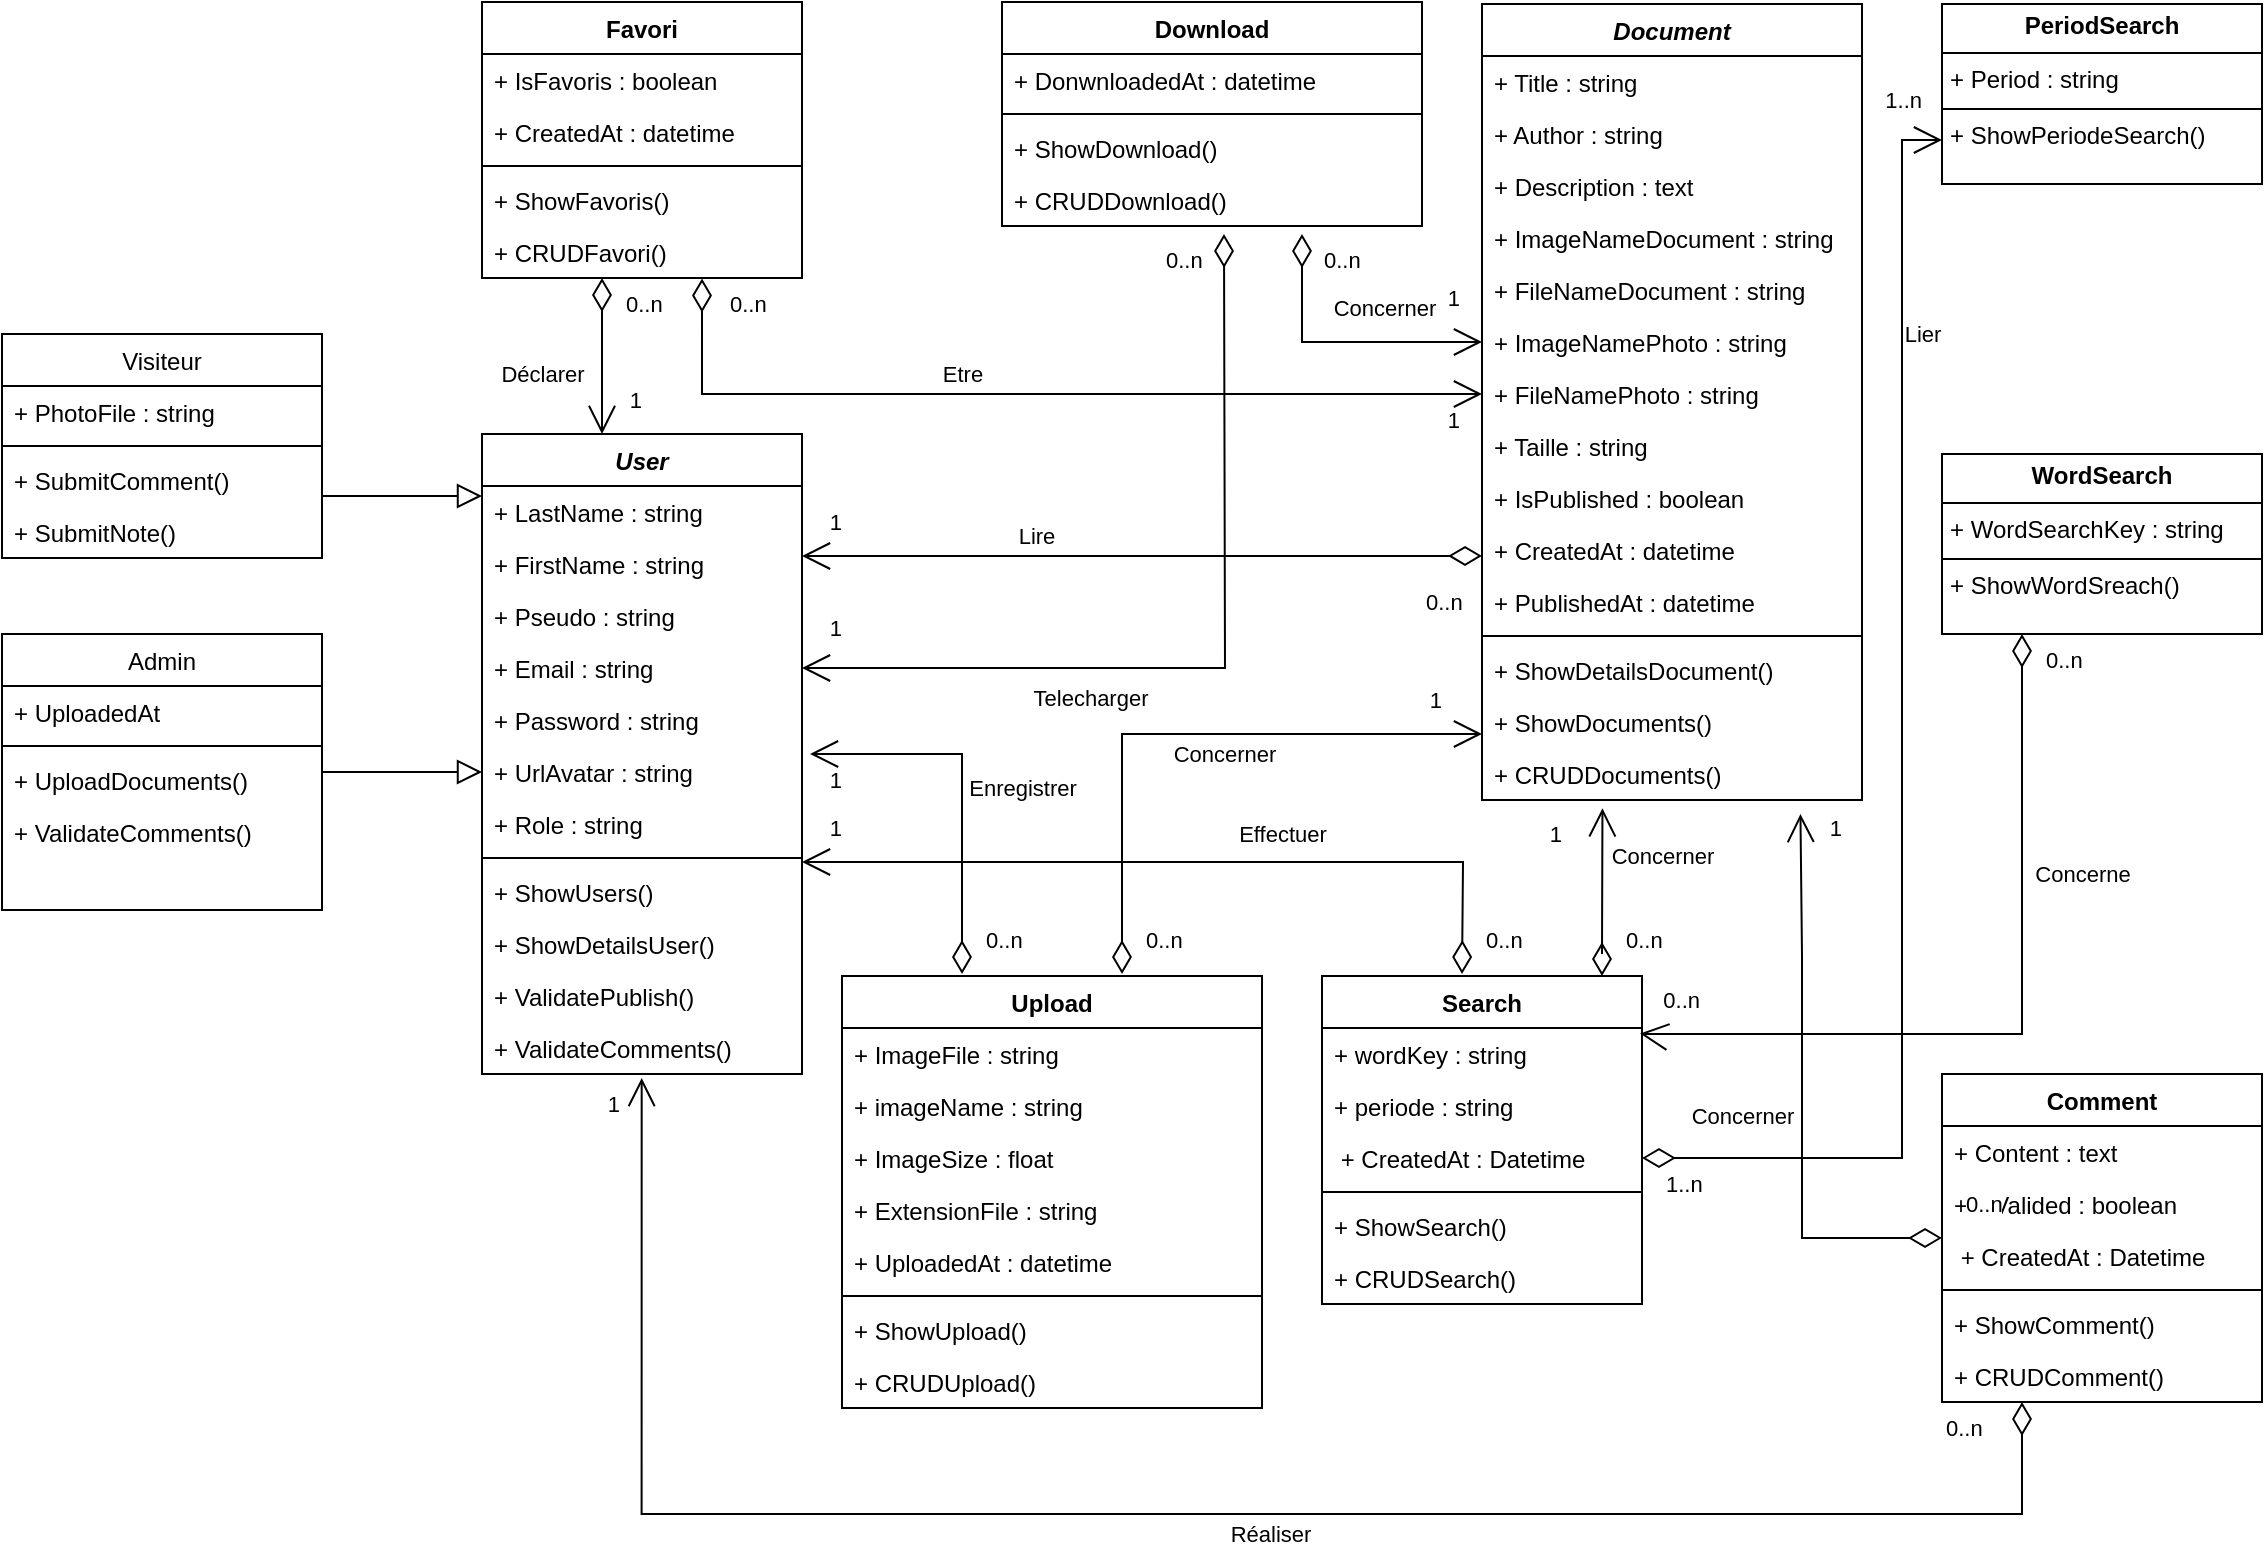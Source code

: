 <mxfile version="24.3.0" type="device">
  <diagram id="C5RBs43oDa-KdzZeNtuy" name="Page-1">
    <mxGraphModel dx="1437" dy="649" grid="1" gridSize="10" guides="1" tooltips="1" connect="1" arrows="1" fold="1" page="1" pageScale="1" pageWidth="1169" pageHeight="827" math="0" shadow="0">
      <root>
        <mxCell id="WIyWlLk6GJQsqaUBKTNV-0" />
        <mxCell id="WIyWlLk6GJQsqaUBKTNV-1" parent="WIyWlLk6GJQsqaUBKTNV-0" />
        <mxCell id="zkfFHV4jXpPFQw0GAbJ--0" value="User" style="swimlane;fontStyle=3;align=center;verticalAlign=top;childLayout=stackLayout;horizontal=1;startSize=26;horizontalStack=0;resizeParent=1;resizeLast=0;collapsible=1;marginBottom=0;rounded=0;shadow=0;strokeWidth=1;" parent="WIyWlLk6GJQsqaUBKTNV-1" vertex="1">
          <mxGeometry x="270" y="230" width="160" height="320" as="geometry">
            <mxRectangle x="220" y="120" width="160" height="26" as="alternateBounds" />
          </mxGeometry>
        </mxCell>
        <mxCell id="zkfFHV4jXpPFQw0GAbJ--1" value="+ LastName : string" style="text;align=left;verticalAlign=top;spacingLeft=4;spacingRight=4;overflow=hidden;rotatable=0;points=[[0,0.5],[1,0.5]];portConstraint=eastwest;" parent="zkfFHV4jXpPFQw0GAbJ--0" vertex="1">
          <mxGeometry y="26" width="160" height="26" as="geometry" />
        </mxCell>
        <mxCell id="0R2RcXGvPVhRUqyO5nps-0" value="+ FirstName : string" style="text;align=left;verticalAlign=top;spacingLeft=4;spacingRight=4;overflow=hidden;rotatable=0;points=[[0,0.5],[1,0.5]];portConstraint=eastwest;" parent="zkfFHV4jXpPFQw0GAbJ--0" vertex="1">
          <mxGeometry y="52" width="160" height="26" as="geometry" />
        </mxCell>
        <mxCell id="zkfFHV4jXpPFQw0GAbJ--2" value="+ Pseudo : string" style="text;align=left;verticalAlign=top;spacingLeft=4;spacingRight=4;overflow=hidden;rotatable=0;points=[[0,0.5],[1,0.5]];portConstraint=eastwest;rounded=0;shadow=0;html=0;" parent="zkfFHV4jXpPFQw0GAbJ--0" vertex="1">
          <mxGeometry y="78" width="160" height="26" as="geometry" />
        </mxCell>
        <mxCell id="0R2RcXGvPVhRUqyO5nps-1" value="+ Email : string" style="text;align=left;verticalAlign=top;spacingLeft=4;spacingRight=4;overflow=hidden;rotatable=0;points=[[0,0.5],[1,0.5]];portConstraint=eastwest;rounded=0;shadow=0;html=0;" parent="zkfFHV4jXpPFQw0GAbJ--0" vertex="1">
          <mxGeometry y="104" width="160" height="26" as="geometry" />
        </mxCell>
        <mxCell id="0R2RcXGvPVhRUqyO5nps-2" value="+ Password : string" style="text;align=left;verticalAlign=top;spacingLeft=4;spacingRight=4;overflow=hidden;rotatable=0;points=[[0,0.5],[1,0.5]];portConstraint=eastwest;rounded=0;shadow=0;html=0;" parent="zkfFHV4jXpPFQw0GAbJ--0" vertex="1">
          <mxGeometry y="130" width="160" height="26" as="geometry" />
        </mxCell>
        <mxCell id="05NE1yei_IyQvB8jAO2d-2" value="+ UrlAvatar : string" style="text;align=left;verticalAlign=top;spacingLeft=4;spacingRight=4;overflow=hidden;rotatable=0;points=[[0,0.5],[1,0.5]];portConstraint=eastwest;rounded=0;shadow=0;html=0;" parent="zkfFHV4jXpPFQw0GAbJ--0" vertex="1">
          <mxGeometry y="156" width="160" height="26" as="geometry" />
        </mxCell>
        <mxCell id="zkfFHV4jXpPFQw0GAbJ--3" value="+ Role : string" style="text;align=left;verticalAlign=top;spacingLeft=4;spacingRight=4;overflow=hidden;rotatable=0;points=[[0,0.5],[1,0.5]];portConstraint=eastwest;rounded=0;shadow=0;html=0;" parent="zkfFHV4jXpPFQw0GAbJ--0" vertex="1">
          <mxGeometry y="182" width="160" height="26" as="geometry" />
        </mxCell>
        <mxCell id="zkfFHV4jXpPFQw0GAbJ--4" value="" style="line;html=1;strokeWidth=1;align=left;verticalAlign=middle;spacingTop=-1;spacingLeft=3;spacingRight=3;rotatable=0;labelPosition=right;points=[];portConstraint=eastwest;" parent="zkfFHV4jXpPFQw0GAbJ--0" vertex="1">
          <mxGeometry y="208" width="160" height="8" as="geometry" />
        </mxCell>
        <mxCell id="zkfFHV4jXpPFQw0GAbJ--11" value="+ ShowUsers()" style="text;align=left;verticalAlign=top;spacingLeft=4;spacingRight=4;overflow=hidden;rotatable=0;points=[[0,0.5],[1,0.5]];portConstraint=eastwest;" parent="zkfFHV4jXpPFQw0GAbJ--0" vertex="1">
          <mxGeometry y="216" width="160" height="26" as="geometry" />
        </mxCell>
        <mxCell id="_pOLX_CB5jtElPxN_dsU-10" value="+ ShowDetailsUser()" style="text;align=left;verticalAlign=top;spacingLeft=4;spacingRight=4;overflow=hidden;rotatable=0;points=[[0,0.5],[1,0.5]];portConstraint=eastwest;" parent="zkfFHV4jXpPFQw0GAbJ--0" vertex="1">
          <mxGeometry y="242" width="160" height="26" as="geometry" />
        </mxCell>
        <mxCell id="_pOLX_CB5jtElPxN_dsU-11" value="+ ValidatePublish()" style="text;align=left;verticalAlign=top;spacingLeft=4;spacingRight=4;overflow=hidden;rotatable=0;points=[[0,0.5],[1,0.5]];portConstraint=eastwest;" parent="zkfFHV4jXpPFQw0GAbJ--0" vertex="1">
          <mxGeometry y="268" width="160" height="26" as="geometry" />
        </mxCell>
        <mxCell id="0R2RcXGvPVhRUqyO5nps-5" value="+ ValidateComments()" style="text;align=left;verticalAlign=top;spacingLeft=4;spacingRight=4;overflow=hidden;rotatable=0;points=[[0,0.5],[1,0.5]];portConstraint=eastwest;" parent="zkfFHV4jXpPFQw0GAbJ--0" vertex="1">
          <mxGeometry y="294" width="160" height="26" as="geometry" />
        </mxCell>
        <mxCell id="zkfFHV4jXpPFQw0GAbJ--6" value="Visiteur" style="swimlane;fontStyle=0;align=center;verticalAlign=top;childLayout=stackLayout;horizontal=1;startSize=26;horizontalStack=0;resizeParent=1;resizeLast=0;collapsible=1;marginBottom=0;rounded=0;shadow=0;strokeWidth=1;" parent="WIyWlLk6GJQsqaUBKTNV-1" vertex="1">
          <mxGeometry x="30" y="180" width="160" height="112" as="geometry">
            <mxRectangle x="130" y="380" width="160" height="26" as="alternateBounds" />
          </mxGeometry>
        </mxCell>
        <mxCell id="zkfFHV4jXpPFQw0GAbJ--7" value="+ PhotoFile : string" style="text;align=left;verticalAlign=top;spacingLeft=4;spacingRight=4;overflow=hidden;rotatable=0;points=[[0,0.5],[1,0.5]];portConstraint=eastwest;" parent="zkfFHV4jXpPFQw0GAbJ--6" vertex="1">
          <mxGeometry y="26" width="160" height="26" as="geometry" />
        </mxCell>
        <mxCell id="zkfFHV4jXpPFQw0GAbJ--9" value="" style="line;html=1;strokeWidth=1;align=left;verticalAlign=middle;spacingTop=-1;spacingLeft=3;spacingRight=3;rotatable=0;labelPosition=right;points=[];portConstraint=eastwest;" parent="zkfFHV4jXpPFQw0GAbJ--6" vertex="1">
          <mxGeometry y="52" width="160" height="8" as="geometry" />
        </mxCell>
        <mxCell id="zkfFHV4jXpPFQw0GAbJ--10" value="+ SubmitComment()" style="text;align=left;verticalAlign=top;spacingLeft=4;spacingRight=4;overflow=hidden;rotatable=0;points=[[0,0.5],[1,0.5]];portConstraint=eastwest;fontStyle=0" parent="zkfFHV4jXpPFQw0GAbJ--6" vertex="1">
          <mxGeometry y="60" width="160" height="26" as="geometry" />
        </mxCell>
        <mxCell id="0R2RcXGvPVhRUqyO5nps-4" value="+ SubmitNote()" style="text;align=left;verticalAlign=top;spacingLeft=4;spacingRight=4;overflow=hidden;rotatable=0;points=[[0,0.5],[1,0.5]];portConstraint=eastwest;fontStyle=0" parent="zkfFHV4jXpPFQw0GAbJ--6" vertex="1">
          <mxGeometry y="86" width="160" height="26" as="geometry" />
        </mxCell>
        <mxCell id="zkfFHV4jXpPFQw0GAbJ--12" value="" style="endArrow=block;endSize=10;endFill=0;shadow=0;strokeWidth=1;rounded=0;curved=0;edgeStyle=elbowEdgeStyle;elbow=vertical;" parent="WIyWlLk6GJQsqaUBKTNV-1" source="zkfFHV4jXpPFQw0GAbJ--6" target="zkfFHV4jXpPFQw0GAbJ--0" edge="1">
          <mxGeometry width="160" relative="1" as="geometry">
            <mxPoint x="200" y="203" as="sourcePoint" />
            <mxPoint x="200" y="203" as="targetPoint" />
          </mxGeometry>
        </mxCell>
        <mxCell id="zkfFHV4jXpPFQw0GAbJ--13" value="Admin" style="swimlane;fontStyle=0;align=center;verticalAlign=top;childLayout=stackLayout;horizontal=1;startSize=26;horizontalStack=0;resizeParent=1;resizeLast=0;collapsible=1;marginBottom=0;rounded=0;shadow=0;strokeWidth=1;" parent="WIyWlLk6GJQsqaUBKTNV-1" vertex="1">
          <mxGeometry x="30" y="330" width="160" height="138" as="geometry">
            <mxRectangle x="340" y="380" width="170" height="26" as="alternateBounds" />
          </mxGeometry>
        </mxCell>
        <mxCell id="zkfFHV4jXpPFQw0GAbJ--14" value="+ UploadedAt" style="text;align=left;verticalAlign=top;spacingLeft=4;spacingRight=4;overflow=hidden;rotatable=0;points=[[0,0.5],[1,0.5]];portConstraint=eastwest;" parent="zkfFHV4jXpPFQw0GAbJ--13" vertex="1">
          <mxGeometry y="26" width="160" height="26" as="geometry" />
        </mxCell>
        <mxCell id="zkfFHV4jXpPFQw0GAbJ--15" value="" style="line;html=1;strokeWidth=1;align=left;verticalAlign=middle;spacingTop=-1;spacingLeft=3;spacingRight=3;rotatable=0;labelPosition=right;points=[];portConstraint=eastwest;" parent="zkfFHV4jXpPFQw0GAbJ--13" vertex="1">
          <mxGeometry y="52" width="160" height="8" as="geometry" />
        </mxCell>
        <mxCell id="0R2RcXGvPVhRUqyO5nps-6" value="+ UploadDocuments()" style="text;align=left;verticalAlign=top;spacingLeft=4;spacingRight=4;overflow=hidden;rotatable=0;points=[[0,0.5],[1,0.5]];portConstraint=eastwest;" parent="zkfFHV4jXpPFQw0GAbJ--13" vertex="1">
          <mxGeometry y="60" width="160" height="26" as="geometry" />
        </mxCell>
        <mxCell id="zJRg4W7yH1CVbP63N4m2-11" value="+ ValidateComments()" style="text;align=left;verticalAlign=top;spacingLeft=4;spacingRight=4;overflow=hidden;rotatable=0;points=[[0,0.5],[1,0.5]];portConstraint=eastwest;" parent="zkfFHV4jXpPFQw0GAbJ--13" vertex="1">
          <mxGeometry y="86" width="160" height="26" as="geometry" />
        </mxCell>
        <mxCell id="zkfFHV4jXpPFQw0GAbJ--16" value="" style="endArrow=block;endSize=10;endFill=0;shadow=0;strokeWidth=1;rounded=0;curved=0;edgeStyle=elbowEdgeStyle;elbow=vertical;" parent="WIyWlLk6GJQsqaUBKTNV-1" source="zkfFHV4jXpPFQw0GAbJ--13" target="zkfFHV4jXpPFQw0GAbJ--0" edge="1">
          <mxGeometry width="160" relative="1" as="geometry">
            <mxPoint x="210" y="373" as="sourcePoint" />
            <mxPoint x="310" y="271" as="targetPoint" />
          </mxGeometry>
        </mxCell>
        <mxCell id="zkfFHV4jXpPFQw0GAbJ--17" value="Document" style="swimlane;fontStyle=3;align=center;verticalAlign=top;childLayout=stackLayout;horizontal=1;startSize=26;horizontalStack=0;resizeParent=1;resizeLast=0;collapsible=1;marginBottom=0;rounded=0;shadow=0;strokeWidth=1;" parent="WIyWlLk6GJQsqaUBKTNV-1" vertex="1">
          <mxGeometry x="770" y="15" width="190" height="398" as="geometry">
            <mxRectangle x="550" y="140" width="160" height="26" as="alternateBounds" />
          </mxGeometry>
        </mxCell>
        <mxCell id="zkfFHV4jXpPFQw0GAbJ--18" value="+ Title : string " style="text;align=left;verticalAlign=top;spacingLeft=4;spacingRight=4;overflow=hidden;rotatable=0;points=[[0,0.5],[1,0.5]];portConstraint=eastwest;" parent="zkfFHV4jXpPFQw0GAbJ--17" vertex="1">
          <mxGeometry y="26" width="190" height="26" as="geometry" />
        </mxCell>
        <mxCell id="0R2RcXGvPVhRUqyO5nps-24" value="+ Author : string" style="text;align=left;verticalAlign=top;spacingLeft=4;spacingRight=4;overflow=hidden;rotatable=0;points=[[0,0.5],[1,0.5]];portConstraint=eastwest;" parent="zkfFHV4jXpPFQw0GAbJ--17" vertex="1">
          <mxGeometry y="52" width="190" height="26" as="geometry" />
        </mxCell>
        <mxCell id="05NE1yei_IyQvB8jAO2d-0" value="+ Description : text" style="text;align=left;verticalAlign=top;spacingLeft=4;spacingRight=4;overflow=hidden;rotatable=0;points=[[0,0.5],[1,0.5]];portConstraint=eastwest;" parent="zkfFHV4jXpPFQw0GAbJ--17" vertex="1">
          <mxGeometry y="78" width="190" height="26" as="geometry" />
        </mxCell>
        <mxCell id="zkfFHV4jXpPFQw0GAbJ--19" value="+ ImageNameDocument : string " style="text;align=left;verticalAlign=top;spacingLeft=4;spacingRight=4;overflow=hidden;rotatable=0;points=[[0,0.5],[1,0.5]];portConstraint=eastwest;rounded=0;shadow=0;html=0;" parent="zkfFHV4jXpPFQw0GAbJ--17" vertex="1">
          <mxGeometry y="104" width="190" height="26" as="geometry" />
        </mxCell>
        <mxCell id="zkfFHV4jXpPFQw0GAbJ--20" value="+ FileNameDocument : string" style="text;align=left;verticalAlign=top;spacingLeft=4;spacingRight=4;overflow=hidden;rotatable=0;points=[[0,0.5],[1,0.5]];portConstraint=eastwest;rounded=0;shadow=0;html=0;" parent="zkfFHV4jXpPFQw0GAbJ--17" vertex="1">
          <mxGeometry y="130" width="190" height="26" as="geometry" />
        </mxCell>
        <mxCell id="zkfFHV4jXpPFQw0GAbJ--22" value="+ ImageNamePhoto : string" style="text;align=left;verticalAlign=top;spacingLeft=4;spacingRight=4;overflow=hidden;rotatable=0;points=[[0,0.5],[1,0.5]];portConstraint=eastwest;rounded=0;shadow=0;html=0;" parent="zkfFHV4jXpPFQw0GAbJ--17" vertex="1">
          <mxGeometry y="156" width="190" height="26" as="geometry" />
        </mxCell>
        <mxCell id="_SczSkAzsu7XPRIjm4MB-0" value="+ FileNamePhoto : string" style="text;align=left;verticalAlign=top;spacingLeft=4;spacingRight=4;overflow=hidden;rotatable=0;points=[[0,0.5],[1,0.5]];portConstraint=eastwest;rounded=0;shadow=0;html=0;" vertex="1" parent="zkfFHV4jXpPFQw0GAbJ--17">
          <mxGeometry y="182" width="190" height="26" as="geometry" />
        </mxCell>
        <mxCell id="zkfFHV4jXpPFQw0GAbJ--21" value="+ Taille : string" style="text;align=left;verticalAlign=top;spacingLeft=4;spacingRight=4;overflow=hidden;rotatable=0;points=[[0,0.5],[1,0.5]];portConstraint=eastwest;rounded=0;shadow=0;html=0;" parent="zkfFHV4jXpPFQw0GAbJ--17" vertex="1">
          <mxGeometry y="208" width="190" height="26" as="geometry" />
        </mxCell>
        <mxCell id="9rdChs6f1loTLki7GCV--1" value="+ IsPublished : boolean" style="text;align=left;verticalAlign=top;spacingLeft=4;spacingRight=4;overflow=hidden;rotatable=0;points=[[0,0.5],[1,0.5]];portConstraint=eastwest;rounded=0;shadow=0;html=0;" parent="zkfFHV4jXpPFQw0GAbJ--17" vertex="1">
          <mxGeometry y="234" width="190" height="26" as="geometry" />
        </mxCell>
        <mxCell id="0R2RcXGvPVhRUqyO5nps-3" value="+ CreatedAt : datetime " style="text;align=left;verticalAlign=top;spacingLeft=4;spacingRight=4;overflow=hidden;rotatable=0;points=[[0,0.5],[1,0.5]];portConstraint=eastwest;rounded=0;shadow=0;html=0;" parent="zkfFHV4jXpPFQw0GAbJ--17" vertex="1">
          <mxGeometry y="260" width="190" height="26" as="geometry" />
        </mxCell>
        <mxCell id="0R2RcXGvPVhRUqyO5nps-25" value="+ PublishedAt : datetime" style="text;align=left;verticalAlign=top;spacingLeft=4;spacingRight=4;overflow=hidden;rotatable=0;points=[[0,0.5],[1,0.5]];portConstraint=eastwest;rounded=0;shadow=0;html=0;" parent="zkfFHV4jXpPFQw0GAbJ--17" vertex="1">
          <mxGeometry y="286" width="190" height="26" as="geometry" />
        </mxCell>
        <mxCell id="zkfFHV4jXpPFQw0GAbJ--23" value="" style="line;html=1;strokeWidth=1;align=left;verticalAlign=middle;spacingTop=-1;spacingLeft=3;spacingRight=3;rotatable=0;labelPosition=right;points=[];portConstraint=eastwest;" parent="zkfFHV4jXpPFQw0GAbJ--17" vertex="1">
          <mxGeometry y="312" width="190" height="8" as="geometry" />
        </mxCell>
        <mxCell id="zkfFHV4jXpPFQw0GAbJ--24" value="+ ShowDetailsDocument()" style="text;align=left;verticalAlign=top;spacingLeft=4;spacingRight=4;overflow=hidden;rotatable=0;points=[[0,0.5],[1,0.5]];portConstraint=eastwest;" parent="zkfFHV4jXpPFQw0GAbJ--17" vertex="1">
          <mxGeometry y="320" width="190" height="26" as="geometry" />
        </mxCell>
        <mxCell id="zkfFHV4jXpPFQw0GAbJ--25" value="+ ShowDocuments()" style="text;align=left;verticalAlign=top;spacingLeft=4;spacingRight=4;overflow=hidden;rotatable=0;points=[[0,0.5],[1,0.5]];portConstraint=eastwest;" parent="zkfFHV4jXpPFQw0GAbJ--17" vertex="1">
          <mxGeometry y="346" width="190" height="26" as="geometry" />
        </mxCell>
        <mxCell id="zJRg4W7yH1CVbP63N4m2-26" value="Lire" style="endArrow=open;html=1;endSize=12;startArrow=diamondThin;startSize=14;startFill=0;edgeStyle=orthogonalEdgeStyle;rounded=0;exitX=0;exitY=0.615;exitDx=0;exitDy=0;exitPerimeter=0;" parent="zkfFHV4jXpPFQw0GAbJ--17" edge="1" source="0R2RcXGvPVhRUqyO5nps-3">
          <mxGeometry x="0.317" y="-10" relative="1" as="geometry">
            <mxPoint x="-10" y="296" as="sourcePoint" />
            <mxPoint x="-340" y="276" as="targetPoint" />
            <Array as="points" />
            <mxPoint as="offset" />
          </mxGeometry>
        </mxCell>
        <mxCell id="zJRg4W7yH1CVbP63N4m2-27" value="0..n" style="edgeLabel;resizable=0;html=1;align=left;verticalAlign=top;" parent="zJRg4W7yH1CVbP63N4m2-26" connectable="0" vertex="1">
          <mxGeometry x="-1" relative="1" as="geometry">
            <mxPoint x="-30" y="10" as="offset" />
          </mxGeometry>
        </mxCell>
        <mxCell id="zJRg4W7yH1CVbP63N4m2-28" value="1" style="edgeLabel;resizable=0;html=1;align=right;verticalAlign=top;" parent="zJRg4W7yH1CVbP63N4m2-26" connectable="0" vertex="1">
          <mxGeometry x="1" relative="1" as="geometry">
            <mxPoint x="20" y="-30" as="offset" />
          </mxGeometry>
        </mxCell>
        <mxCell id="_pOLX_CB5jtElPxN_dsU-20" value="+ CRUDDocuments()" style="text;align=left;verticalAlign=top;spacingLeft=4;spacingRight=4;overflow=hidden;rotatable=0;points=[[0,0.5],[1,0.5]];portConstraint=eastwest;" parent="zkfFHV4jXpPFQw0GAbJ--17" vertex="1">
          <mxGeometry y="372" width="190" height="26" as="geometry" />
        </mxCell>
        <mxCell id="0R2RcXGvPVhRUqyO5nps-13" value="Comment" style="swimlane;fontStyle=1;align=center;verticalAlign=top;childLayout=stackLayout;horizontal=1;startSize=26;horizontalStack=0;resizeParent=1;resizeParentMax=0;resizeLast=0;collapsible=1;marginBottom=0;whiteSpace=wrap;html=1;" parent="WIyWlLk6GJQsqaUBKTNV-1" vertex="1">
          <mxGeometry x="1000" y="550" width="160" height="164" as="geometry" />
        </mxCell>
        <mxCell id="9rdChs6f1loTLki7GCV--0" value="+ Content : text" style="text;strokeColor=none;fillColor=none;align=left;verticalAlign=top;spacingLeft=4;spacingRight=4;overflow=hidden;rotatable=0;points=[[0,0.5],[1,0.5]];portConstraint=eastwest;whiteSpace=wrap;html=1;" parent="0R2RcXGvPVhRUqyO5nps-13" vertex="1">
          <mxGeometry y="26" width="160" height="26" as="geometry" />
        </mxCell>
        <mxCell id="0R2RcXGvPVhRUqyO5nps-23" value="+ IsValided : boolean" style="text;strokeColor=none;fillColor=none;align=left;verticalAlign=top;spacingLeft=4;spacingRight=4;overflow=hidden;rotatable=0;points=[[0,0.5],[1,0.5]];portConstraint=eastwest;whiteSpace=wrap;html=1;" parent="0R2RcXGvPVhRUqyO5nps-13" vertex="1">
          <mxGeometry y="52" width="160" height="26" as="geometry" />
        </mxCell>
        <mxCell id="0R2RcXGvPVhRUqyO5nps-17" value="&amp;nbsp;+ CreatedAt : Datetime" style="text;strokeColor=none;fillColor=none;align=left;verticalAlign=top;spacingLeft=4;spacingRight=4;overflow=hidden;rotatable=0;points=[[0,0.5],[1,0.5]];portConstraint=eastwest;whiteSpace=wrap;html=1;" parent="0R2RcXGvPVhRUqyO5nps-13" vertex="1">
          <mxGeometry y="78" width="160" height="26" as="geometry" />
        </mxCell>
        <mxCell id="0R2RcXGvPVhRUqyO5nps-15" value="" style="line;strokeWidth=1;fillColor=none;align=left;verticalAlign=middle;spacingTop=-1;spacingLeft=3;spacingRight=3;rotatable=0;labelPosition=right;points=[];portConstraint=eastwest;strokeColor=inherit;" parent="0R2RcXGvPVhRUqyO5nps-13" vertex="1">
          <mxGeometry y="104" width="160" height="8" as="geometry" />
        </mxCell>
        <mxCell id="_pOLX_CB5jtElPxN_dsU-21" value="+ ShowComment()" style="text;strokeColor=none;fillColor=none;align=left;verticalAlign=top;spacingLeft=4;spacingRight=4;overflow=hidden;rotatable=0;points=[[0,0.5],[1,0.5]];portConstraint=eastwest;whiteSpace=wrap;html=1;" parent="0R2RcXGvPVhRUqyO5nps-13" vertex="1">
          <mxGeometry y="112" width="160" height="26" as="geometry" />
        </mxCell>
        <mxCell id="0R2RcXGvPVhRUqyO5nps-16" value="+ CRUDComment()" style="text;strokeColor=none;fillColor=none;align=left;verticalAlign=top;spacingLeft=4;spacingRight=4;overflow=hidden;rotatable=0;points=[[0,0.5],[1,0.5]];portConstraint=eastwest;whiteSpace=wrap;html=1;" parent="0R2RcXGvPVhRUqyO5nps-13" vertex="1">
          <mxGeometry y="138" width="160" height="26" as="geometry" />
        </mxCell>
        <mxCell id="0R2RcXGvPVhRUqyO5nps-18" value="Favori" style="swimlane;fontStyle=1;align=center;verticalAlign=top;childLayout=stackLayout;horizontal=1;startSize=26;horizontalStack=0;resizeParent=1;resizeParentMax=0;resizeLast=0;collapsible=1;marginBottom=0;whiteSpace=wrap;html=1;" parent="WIyWlLk6GJQsqaUBKTNV-1" vertex="1">
          <mxGeometry x="270" y="14" width="160" height="138" as="geometry" />
        </mxCell>
        <mxCell id="0R2RcXGvPVhRUqyO5nps-19" value="+ IsFavoris : boolean&amp;nbsp;" style="text;strokeColor=none;fillColor=none;align=left;verticalAlign=top;spacingLeft=4;spacingRight=4;overflow=hidden;rotatable=0;points=[[0,0.5],[1,0.5]];portConstraint=eastwest;whiteSpace=wrap;html=1;" parent="0R2RcXGvPVhRUqyO5nps-18" vertex="1">
          <mxGeometry y="26" width="160" height="26" as="geometry" />
        </mxCell>
        <mxCell id="0R2RcXGvPVhRUqyO5nps-20" value="+ CreatedAt : datetime" style="text;strokeColor=none;fillColor=none;align=left;verticalAlign=top;spacingLeft=4;spacingRight=4;overflow=hidden;rotatable=0;points=[[0,0.5],[1,0.5]];portConstraint=eastwest;whiteSpace=wrap;html=1;" parent="0R2RcXGvPVhRUqyO5nps-18" vertex="1">
          <mxGeometry y="52" width="160" height="26" as="geometry" />
        </mxCell>
        <mxCell id="0R2RcXGvPVhRUqyO5nps-21" value="" style="line;strokeWidth=1;fillColor=none;align=left;verticalAlign=middle;spacingTop=-1;spacingLeft=3;spacingRight=3;rotatable=0;labelPosition=right;points=[];portConstraint=eastwest;strokeColor=inherit;" parent="0R2RcXGvPVhRUqyO5nps-18" vertex="1">
          <mxGeometry y="78" width="160" height="8" as="geometry" />
        </mxCell>
        <mxCell id="0R2RcXGvPVhRUqyO5nps-22" value="+ ShowFavoris()" style="text;strokeColor=none;fillColor=none;align=left;verticalAlign=top;spacingLeft=4;spacingRight=4;overflow=hidden;rotatable=0;points=[[0,0.5],[1,0.5]];portConstraint=eastwest;whiteSpace=wrap;html=1;" parent="0R2RcXGvPVhRUqyO5nps-18" vertex="1">
          <mxGeometry y="86" width="160" height="26" as="geometry" />
        </mxCell>
        <mxCell id="_pOLX_CB5jtElPxN_dsU-22" value="+ CRUDFavori()" style="text;strokeColor=none;fillColor=none;align=left;verticalAlign=top;spacingLeft=4;spacingRight=4;overflow=hidden;rotatable=0;points=[[0,0.5],[1,0.5]];portConstraint=eastwest;whiteSpace=wrap;html=1;" parent="0R2RcXGvPVhRUqyO5nps-18" vertex="1">
          <mxGeometry y="112" width="160" height="26" as="geometry" />
        </mxCell>
        <mxCell id="zJRg4W7yH1CVbP63N4m2-0" value="Download" style="swimlane;fontStyle=1;align=center;verticalAlign=top;childLayout=stackLayout;horizontal=1;startSize=26;horizontalStack=0;resizeParent=1;resizeParentMax=0;resizeLast=0;collapsible=1;marginBottom=0;whiteSpace=wrap;html=1;" parent="WIyWlLk6GJQsqaUBKTNV-1" vertex="1">
          <mxGeometry x="530" y="14" width="210" height="112" as="geometry" />
        </mxCell>
        <mxCell id="zJRg4W7yH1CVbP63N4m2-1" value="+ DonwnloadedAt : datetime" style="text;strokeColor=none;fillColor=none;align=left;verticalAlign=top;spacingLeft=4;spacingRight=4;overflow=hidden;rotatable=0;points=[[0,0.5],[1,0.5]];portConstraint=eastwest;whiteSpace=wrap;html=1;" parent="zJRg4W7yH1CVbP63N4m2-0" vertex="1">
          <mxGeometry y="26" width="210" height="26" as="geometry" />
        </mxCell>
        <mxCell id="zJRg4W7yH1CVbP63N4m2-3" value="" style="line;strokeWidth=1;fillColor=none;align=left;verticalAlign=middle;spacingTop=-1;spacingLeft=3;spacingRight=3;rotatable=0;labelPosition=right;points=[];portConstraint=eastwest;strokeColor=inherit;" parent="zJRg4W7yH1CVbP63N4m2-0" vertex="1">
          <mxGeometry y="52" width="210" height="8" as="geometry" />
        </mxCell>
        <mxCell id="_pOLX_CB5jtElPxN_dsU-23" value="+ ShowDownload()" style="text;strokeColor=none;fillColor=none;align=left;verticalAlign=top;spacingLeft=4;spacingRight=4;overflow=hidden;rotatable=0;points=[[0,0.5],[1,0.5]];portConstraint=eastwest;whiteSpace=wrap;html=1;" parent="zJRg4W7yH1CVbP63N4m2-0" vertex="1">
          <mxGeometry y="60" width="210" height="26" as="geometry" />
        </mxCell>
        <mxCell id="zJRg4W7yH1CVbP63N4m2-4" value="+ CRUDDownload()" style="text;strokeColor=none;fillColor=none;align=left;verticalAlign=top;spacingLeft=4;spacingRight=4;overflow=hidden;rotatable=0;points=[[0,0.5],[1,0.5]];portConstraint=eastwest;whiteSpace=wrap;html=1;" parent="zJRg4W7yH1CVbP63N4m2-0" vertex="1">
          <mxGeometry y="86" width="210" height="26" as="geometry" />
        </mxCell>
        <mxCell id="zJRg4W7yH1CVbP63N4m2-5" value="Search" style="swimlane;fontStyle=1;align=center;verticalAlign=top;childLayout=stackLayout;horizontal=1;startSize=26;horizontalStack=0;resizeParent=1;resizeParentMax=0;resizeLast=0;collapsible=1;marginBottom=0;whiteSpace=wrap;html=1;" parent="WIyWlLk6GJQsqaUBKTNV-1" vertex="1">
          <mxGeometry x="690" y="501" width="160" height="164" as="geometry" />
        </mxCell>
        <mxCell id="zJRg4W7yH1CVbP63N4m2-6" value="+ wordKey : string" style="text;strokeColor=none;fillColor=none;align=left;verticalAlign=top;spacingLeft=4;spacingRight=4;overflow=hidden;rotatable=0;points=[[0,0.5],[1,0.5]];portConstraint=eastwest;whiteSpace=wrap;html=1;" parent="zJRg4W7yH1CVbP63N4m2-5" vertex="1">
          <mxGeometry y="26" width="160" height="26" as="geometry" />
        </mxCell>
        <mxCell id="zJRg4W7yH1CVbP63N4m2-7" value="+ periode : string" style="text;strokeColor=none;fillColor=none;align=left;verticalAlign=top;spacingLeft=4;spacingRight=4;overflow=hidden;rotatable=0;points=[[0,0.5],[1,0.5]];portConstraint=eastwest;whiteSpace=wrap;html=1;" parent="zJRg4W7yH1CVbP63N4m2-5" vertex="1">
          <mxGeometry y="52" width="160" height="26" as="geometry" />
        </mxCell>
        <mxCell id="zJRg4W7yH1CVbP63N4m2-8" value="&amp;nbsp;+ CreatedAt : Datetime" style="text;strokeColor=none;fillColor=none;align=left;verticalAlign=top;spacingLeft=4;spacingRight=4;overflow=hidden;rotatable=0;points=[[0,0.5],[1,0.5]];portConstraint=eastwest;whiteSpace=wrap;html=1;" parent="zJRg4W7yH1CVbP63N4m2-5" vertex="1">
          <mxGeometry y="78" width="160" height="26" as="geometry" />
        </mxCell>
        <mxCell id="zJRg4W7yH1CVbP63N4m2-9" value="" style="line;strokeWidth=1;fillColor=none;align=left;verticalAlign=middle;spacingTop=-1;spacingLeft=3;spacingRight=3;rotatable=0;labelPosition=right;points=[];portConstraint=eastwest;strokeColor=inherit;" parent="zJRg4W7yH1CVbP63N4m2-5" vertex="1">
          <mxGeometry y="104" width="160" height="8" as="geometry" />
        </mxCell>
        <mxCell id="_pOLX_CB5jtElPxN_dsU-18" value="+ ShowSearch()" style="text;strokeColor=none;fillColor=none;align=left;verticalAlign=top;spacingLeft=4;spacingRight=4;overflow=hidden;rotatable=0;points=[[0,0.5],[1,0.5]];portConstraint=eastwest;whiteSpace=wrap;html=1;" parent="zJRg4W7yH1CVbP63N4m2-5" vertex="1">
          <mxGeometry y="112" width="160" height="26" as="geometry" />
        </mxCell>
        <mxCell id="zJRg4W7yH1CVbP63N4m2-10" value="+ CRUDSearch()" style="text;strokeColor=none;fillColor=none;align=left;verticalAlign=top;spacingLeft=4;spacingRight=4;overflow=hidden;rotatable=0;points=[[0,0.5],[1,0.5]];portConstraint=eastwest;whiteSpace=wrap;html=1;" parent="zJRg4W7yH1CVbP63N4m2-5" vertex="1">
          <mxGeometry y="138" width="160" height="26" as="geometry" />
        </mxCell>
        <mxCell id="zJRg4W7yH1CVbP63N4m2-29" value="Effectuer" style="endArrow=open;html=1;endSize=12;startArrow=diamondThin;startSize=14;startFill=0;edgeStyle=orthogonalEdgeStyle;rounded=0;exitX=1;exitY=0.75;exitDx=0;exitDy=0;exitPerimeter=0;entryX=1;entryY=0.75;entryDx=0;entryDy=0;entryPerimeter=0;" parent="WIyWlLk6GJQsqaUBKTNV-1" target="zkfFHV4jXpPFQw0GAbJ--4" edge="1">
          <mxGeometry x="-0.242" y="-14" relative="1" as="geometry">
            <mxPoint x="760" y="500" as="sourcePoint" />
            <mxPoint x="440" y="391" as="targetPoint" />
            <mxPoint as="offset" />
          </mxGeometry>
        </mxCell>
        <mxCell id="zJRg4W7yH1CVbP63N4m2-30" value="0..n" style="edgeLabel;resizable=0;html=1;align=left;verticalAlign=top;" parent="zJRg4W7yH1CVbP63N4m2-29" connectable="0" vertex="1">
          <mxGeometry x="-1" relative="1" as="geometry">
            <mxPoint x="10" y="-30" as="offset" />
          </mxGeometry>
        </mxCell>
        <mxCell id="zJRg4W7yH1CVbP63N4m2-31" value="1" style="edgeLabel;resizable=0;html=1;align=right;verticalAlign=top;" parent="zJRg4W7yH1CVbP63N4m2-29" connectable="0" vertex="1">
          <mxGeometry x="1" relative="1" as="geometry">
            <mxPoint x="20" y="-30" as="offset" />
          </mxGeometry>
        </mxCell>
        <mxCell id="zJRg4W7yH1CVbP63N4m2-35" value="Telecharger" style="endArrow=open;html=1;endSize=12;startArrow=diamondThin;startSize=14;startFill=0;edgeStyle=orthogonalEdgeStyle;rounded=0;entryX=1;entryY=0.5;entryDx=0;entryDy=0;" parent="WIyWlLk6GJQsqaUBKTNV-1" target="0R2RcXGvPVhRUqyO5nps-1" edge="1">
          <mxGeometry x="0.327" y="15" relative="1" as="geometry">
            <mxPoint x="641" y="130" as="sourcePoint" />
            <mxPoint x="530" y="230" as="targetPoint" />
            <mxPoint as="offset" />
          </mxGeometry>
        </mxCell>
        <mxCell id="zJRg4W7yH1CVbP63N4m2-36" value="0..n" style="edgeLabel;resizable=0;html=1;align=left;verticalAlign=top;" parent="zJRg4W7yH1CVbP63N4m2-35" connectable="0" vertex="1">
          <mxGeometry x="-1" relative="1" as="geometry">
            <mxPoint x="-31" as="offset" />
          </mxGeometry>
        </mxCell>
        <mxCell id="zJRg4W7yH1CVbP63N4m2-37" value="1" style="edgeLabel;resizable=0;html=1;align=right;verticalAlign=top;" parent="zJRg4W7yH1CVbP63N4m2-35" connectable="0" vertex="1">
          <mxGeometry x="1" relative="1" as="geometry">
            <mxPoint x="20" y="-33" as="offset" />
          </mxGeometry>
        </mxCell>
        <mxCell id="zJRg4W7yH1CVbP63N4m2-38" value="Concerner" style="endArrow=open;html=1;endSize=12;startArrow=diamondThin;startSize=14;startFill=0;edgeStyle=orthogonalEdgeStyle;rounded=0;exitX=0.767;exitY=1.176;exitDx=0;exitDy=0;exitPerimeter=0;entryX=0;entryY=0.5;entryDx=0;entryDy=0;" parent="WIyWlLk6GJQsqaUBKTNV-1" target="zkfFHV4jXpPFQw0GAbJ--22" edge="1">
          <mxGeometry x="0.323" y="17" relative="1" as="geometry">
            <mxPoint x="680.0" y="129.996" as="sourcePoint" />
            <mxPoint x="830" y="275" as="targetPoint" />
            <Array as="points">
              <mxPoint x="680" y="184" />
            </Array>
            <mxPoint as="offset" />
          </mxGeometry>
        </mxCell>
        <mxCell id="zJRg4W7yH1CVbP63N4m2-39" value="0..n" style="edgeLabel;resizable=0;html=1;align=left;verticalAlign=top;" parent="zJRg4W7yH1CVbP63N4m2-38" connectable="0" vertex="1">
          <mxGeometry x="-1" relative="1" as="geometry">
            <mxPoint x="9" as="offset" />
          </mxGeometry>
        </mxCell>
        <mxCell id="zJRg4W7yH1CVbP63N4m2-40" value="1" style="edgeLabel;resizable=0;html=1;align=right;verticalAlign=top;" parent="zJRg4W7yH1CVbP63N4m2-38" connectable="0" vertex="1">
          <mxGeometry x="1" relative="1" as="geometry">
            <mxPoint x="-10" y="-35" as="offset" />
          </mxGeometry>
        </mxCell>
        <mxCell id="zJRg4W7yH1CVbP63N4m2-41" value="Concerner" style="endArrow=open;html=1;endSize=12;startArrow=diamondThin;startSize=14;startFill=0;edgeStyle=orthogonalEdgeStyle;rounded=0;entryX=0.317;entryY=1.161;entryDx=0;entryDy=0;entryPerimeter=0;" parent="WIyWlLk6GJQsqaUBKTNV-1" edge="1" target="_pOLX_CB5jtElPxN_dsU-20" source="zJRg4W7yH1CVbP63N4m2-5">
          <mxGeometry x="0.428" y="-30" relative="1" as="geometry">
            <mxPoint x="850" y="591.41" as="sourcePoint" />
            <mxPoint x="900" y="482" as="targetPoint" />
            <Array as="points">
              <mxPoint x="830" y="490" />
              <mxPoint x="830" y="490" />
            </Array>
            <mxPoint as="offset" />
          </mxGeometry>
        </mxCell>
        <mxCell id="zJRg4W7yH1CVbP63N4m2-42" value="0..n" style="edgeLabel;resizable=0;html=1;align=left;verticalAlign=top;" parent="zJRg4W7yH1CVbP63N4m2-41" connectable="0" vertex="1">
          <mxGeometry x="-1" relative="1" as="geometry">
            <mxPoint x="10" y="-31" as="offset" />
          </mxGeometry>
        </mxCell>
        <mxCell id="zJRg4W7yH1CVbP63N4m2-43" value="1" style="edgeLabel;resizable=0;html=1;align=right;verticalAlign=top;" parent="zJRg4W7yH1CVbP63N4m2-41" connectable="0" vertex="1">
          <mxGeometry x="1" relative="1" as="geometry">
            <mxPoint x="-20" as="offset" />
          </mxGeometry>
        </mxCell>
        <mxCell id="zJRg4W7yH1CVbP63N4m2-44" value="Réaliser" style="endArrow=open;html=1;endSize=12;startArrow=diamondThin;startSize=14;startFill=0;edgeStyle=orthogonalEdgeStyle;rounded=0;entryX=0.499;entryY=1.076;entryDx=0;entryDy=0;entryPerimeter=0;exitX=0.25;exitY=1;exitDx=0;exitDy=0;exitPerimeter=0;" parent="WIyWlLk6GJQsqaUBKTNV-1" source="0R2RcXGvPVhRUqyO5nps-16" target="0R2RcXGvPVhRUqyO5nps-5" edge="1">
          <mxGeometry x="-0.104" y="10" relative="1" as="geometry">
            <mxPoint x="1000" y="760" as="sourcePoint" />
            <mxPoint x="340" y="570" as="targetPoint" />
            <Array as="points">
              <mxPoint x="1040" y="770" />
              <mxPoint x="350" y="770" />
            </Array>
            <mxPoint as="offset" />
          </mxGeometry>
        </mxCell>
        <mxCell id="zJRg4W7yH1CVbP63N4m2-45" value="0..n" style="edgeLabel;resizable=0;html=1;align=left;verticalAlign=top;" parent="zJRg4W7yH1CVbP63N4m2-44" connectable="0" vertex="1">
          <mxGeometry x="-1" relative="1" as="geometry">
            <mxPoint x="-40" as="offset" />
          </mxGeometry>
        </mxCell>
        <mxCell id="zJRg4W7yH1CVbP63N4m2-46" value="1" style="edgeLabel;resizable=0;html=1;align=right;verticalAlign=top;" parent="zJRg4W7yH1CVbP63N4m2-44" connectable="0" vertex="1">
          <mxGeometry x="1" relative="1" as="geometry">
            <mxPoint x="-10" as="offset" />
          </mxGeometry>
        </mxCell>
        <mxCell id="zJRg4W7yH1CVbP63N4m2-51" value="Déclarer" style="endArrow=open;html=1;endSize=12;startArrow=diamondThin;startSize=14;startFill=0;edgeStyle=orthogonalEdgeStyle;rounded=0;entryX=0.5;entryY=0;entryDx=0;entryDy=0;exitX=0.5;exitY=1;exitDx=0;exitDy=0;" parent="WIyWlLk6GJQsqaUBKTNV-1" edge="1">
          <mxGeometry x="0.231" y="-30" relative="1" as="geometry">
            <mxPoint x="330" y="152" as="sourcePoint" />
            <mxPoint x="330" y="230" as="targetPoint" />
            <mxPoint as="offset" />
          </mxGeometry>
        </mxCell>
        <mxCell id="zJRg4W7yH1CVbP63N4m2-52" value="0..n" style="edgeLabel;resizable=0;html=1;align=left;verticalAlign=top;" parent="zJRg4W7yH1CVbP63N4m2-51" connectable="0" vertex="1">
          <mxGeometry x="-1" relative="1" as="geometry">
            <mxPoint x="10" as="offset" />
          </mxGeometry>
        </mxCell>
        <mxCell id="zJRg4W7yH1CVbP63N4m2-53" value="1" style="edgeLabel;resizable=0;html=1;align=right;verticalAlign=top;" parent="zJRg4W7yH1CVbP63N4m2-51" connectable="0" vertex="1">
          <mxGeometry x="1" relative="1" as="geometry">
            <mxPoint x="20" y="-30" as="offset" />
          </mxGeometry>
        </mxCell>
        <mxCell id="zJRg4W7yH1CVbP63N4m2-54" value="Etre" style="endArrow=open;html=1;endSize=12;startArrow=diamondThin;startSize=14;startFill=0;edgeStyle=orthogonalEdgeStyle;rounded=0;exitX=0.738;exitY=1.011;exitDx=0;exitDy=0;exitPerimeter=0;entryX=0;entryY=0.5;entryDx=0;entryDy=0;" parent="WIyWlLk6GJQsqaUBKTNV-1" target="_SczSkAzsu7XPRIjm4MB-0" edge="1">
          <mxGeometry x="-0.163" y="10" relative="1" as="geometry">
            <mxPoint x="380.01" y="152.286" as="sourcePoint" />
            <mxPoint x="730" y="210" as="targetPoint" />
            <Array as="points">
              <mxPoint x="380" y="210" />
            </Array>
            <mxPoint as="offset" />
          </mxGeometry>
        </mxCell>
        <mxCell id="zJRg4W7yH1CVbP63N4m2-55" value="0..n" style="edgeLabel;resizable=0;html=1;align=left;verticalAlign=top;" parent="zJRg4W7yH1CVbP63N4m2-54" connectable="0" vertex="1">
          <mxGeometry x="-1" relative="1" as="geometry">
            <mxPoint x="12" as="offset" />
          </mxGeometry>
        </mxCell>
        <mxCell id="zJRg4W7yH1CVbP63N4m2-56" value="1" style="edgeLabel;resizable=0;html=1;align=right;verticalAlign=top;" parent="zJRg4W7yH1CVbP63N4m2-54" connectable="0" vertex="1">
          <mxGeometry x="1" relative="1" as="geometry">
            <mxPoint x="-10" as="offset" />
          </mxGeometry>
        </mxCell>
        <mxCell id="zJRg4W7yH1CVbP63N4m2-57" value="Concerner" style="endArrow=open;html=1;endSize=12;startArrow=diamondThin;startSize=14;startFill=0;edgeStyle=orthogonalEdgeStyle;rounded=0;entryX=0.838;entryY=1.269;entryDx=0;entryDy=0;entryPerimeter=0;" parent="WIyWlLk6GJQsqaUBKTNV-1" source="0R2RcXGvPVhRUqyO5nps-13" target="_pOLX_CB5jtElPxN_dsU-20" edge="1">
          <mxGeometry x="-0.074" y="30" relative="1" as="geometry">
            <mxPoint x="1080" y="530" as="sourcePoint" />
            <mxPoint x="930" y="450" as="targetPoint" />
            <mxPoint as="offset" />
            <Array as="points">
              <mxPoint x="930" y="632" />
              <mxPoint x="930" y="490" />
            </Array>
          </mxGeometry>
        </mxCell>
        <mxCell id="zJRg4W7yH1CVbP63N4m2-58" value="0..n" style="edgeLabel;resizable=0;html=1;align=left;verticalAlign=top;" parent="zJRg4W7yH1CVbP63N4m2-57" connectable="0" vertex="1">
          <mxGeometry x="-1" relative="1" as="geometry">
            <mxPoint x="10" y="-30" as="offset" />
          </mxGeometry>
        </mxCell>
        <mxCell id="zJRg4W7yH1CVbP63N4m2-59" value="1" style="edgeLabel;resizable=0;html=1;align=right;verticalAlign=top;" parent="zJRg4W7yH1CVbP63N4m2-57" connectable="0" vertex="1">
          <mxGeometry x="1" relative="1" as="geometry">
            <mxPoint x="21" y="-6" as="offset" />
          </mxGeometry>
        </mxCell>
        <mxCell id="_pOLX_CB5jtElPxN_dsU-0" value="Upload" style="swimlane;fontStyle=1;align=center;verticalAlign=top;childLayout=stackLayout;horizontal=1;startSize=26;horizontalStack=0;resizeParent=1;resizeParentMax=0;resizeLast=0;collapsible=1;marginBottom=0;whiteSpace=wrap;html=1;" parent="WIyWlLk6GJQsqaUBKTNV-1" vertex="1">
          <mxGeometry x="450" y="501" width="210" height="216" as="geometry" />
        </mxCell>
        <mxCell id="_pOLX_CB5jtElPxN_dsU-1" value="+ ImageFile : string" style="text;strokeColor=none;fillColor=none;align=left;verticalAlign=top;spacingLeft=4;spacingRight=4;overflow=hidden;rotatable=0;points=[[0,0.5],[1,0.5]];portConstraint=eastwest;whiteSpace=wrap;html=1;" parent="_pOLX_CB5jtElPxN_dsU-0" vertex="1">
          <mxGeometry y="26" width="210" height="26" as="geometry" />
        </mxCell>
        <mxCell id="_pOLX_CB5jtElPxN_dsU-13" value="+ imageName : string" style="text;strokeColor=none;fillColor=none;align=left;verticalAlign=top;spacingLeft=4;spacingRight=4;overflow=hidden;rotatable=0;points=[[0,0.5],[1,0.5]];portConstraint=eastwest;whiteSpace=wrap;html=1;" parent="_pOLX_CB5jtElPxN_dsU-0" vertex="1">
          <mxGeometry y="52" width="210" height="26" as="geometry" />
        </mxCell>
        <mxCell id="_pOLX_CB5jtElPxN_dsU-14" value="+ ImageSize : float" style="text;strokeColor=none;fillColor=none;align=left;verticalAlign=top;spacingLeft=4;spacingRight=4;overflow=hidden;rotatable=0;points=[[0,0.5],[1,0.5]];portConstraint=eastwest;whiteSpace=wrap;html=1;" parent="_pOLX_CB5jtElPxN_dsU-0" vertex="1">
          <mxGeometry y="78" width="210" height="26" as="geometry" />
        </mxCell>
        <mxCell id="_pOLX_CB5jtElPxN_dsU-15" value="+ ExtensionFile : string" style="text;strokeColor=none;fillColor=none;align=left;verticalAlign=top;spacingLeft=4;spacingRight=4;overflow=hidden;rotatable=0;points=[[0,0.5],[1,0.5]];portConstraint=eastwest;whiteSpace=wrap;html=1;" parent="_pOLX_CB5jtElPxN_dsU-0" vertex="1">
          <mxGeometry y="104" width="210" height="26" as="geometry" />
        </mxCell>
        <mxCell id="_pOLX_CB5jtElPxN_dsU-12" value="+ UploadedAt : datetime" style="text;strokeColor=none;fillColor=none;align=left;verticalAlign=top;spacingLeft=4;spacingRight=4;overflow=hidden;rotatable=0;points=[[0,0.5],[1,0.5]];portConstraint=eastwest;whiteSpace=wrap;html=1;" parent="_pOLX_CB5jtElPxN_dsU-0" vertex="1">
          <mxGeometry y="130" width="210" height="26" as="geometry" />
        </mxCell>
        <mxCell id="_pOLX_CB5jtElPxN_dsU-2" value="" style="line;strokeWidth=1;fillColor=none;align=left;verticalAlign=middle;spacingTop=-1;spacingLeft=3;spacingRight=3;rotatable=0;labelPosition=right;points=[];portConstraint=eastwest;strokeColor=inherit;" parent="_pOLX_CB5jtElPxN_dsU-0" vertex="1">
          <mxGeometry y="156" width="210" height="8" as="geometry" />
        </mxCell>
        <mxCell id="_pOLX_CB5jtElPxN_dsU-3" value="+ ShowUpload()" style="text;strokeColor=none;fillColor=none;align=left;verticalAlign=top;spacingLeft=4;spacingRight=4;overflow=hidden;rotatable=0;points=[[0,0.5],[1,0.5]];portConstraint=eastwest;whiteSpace=wrap;html=1;" parent="_pOLX_CB5jtElPxN_dsU-0" vertex="1">
          <mxGeometry y="164" width="210" height="26" as="geometry" />
        </mxCell>
        <mxCell id="_pOLX_CB5jtElPxN_dsU-16" value="+ CRUDUpload()" style="text;strokeColor=none;fillColor=none;align=left;verticalAlign=top;spacingLeft=4;spacingRight=4;overflow=hidden;rotatable=0;points=[[0,0.5],[1,0.5]];portConstraint=eastwest;whiteSpace=wrap;html=1;" parent="_pOLX_CB5jtElPxN_dsU-0" vertex="1">
          <mxGeometry y="190" width="210" height="26" as="geometry" />
        </mxCell>
        <mxCell id="_pOLX_CB5jtElPxN_dsU-4" value="Enregistrer" style="endArrow=open;html=1;endSize=12;startArrow=diamondThin;startSize=14;startFill=0;edgeStyle=orthogonalEdgeStyle;rounded=0;entryX=1.025;entryY=0.154;entryDx=0;entryDy=0;entryPerimeter=0;" parent="WIyWlLk6GJQsqaUBKTNV-1" target="05NE1yei_IyQvB8jAO2d-2" edge="1">
          <mxGeometry y="-30" relative="1" as="geometry">
            <mxPoint x="510" y="500" as="sourcePoint" />
            <mxPoint x="440" y="390" as="targetPoint" />
            <Array as="points">
              <mxPoint x="510" y="390" />
            </Array>
            <mxPoint as="offset" />
          </mxGeometry>
        </mxCell>
        <mxCell id="_pOLX_CB5jtElPxN_dsU-5" value="0..n" style="edgeLabel;resizable=0;html=1;align=left;verticalAlign=top;" parent="_pOLX_CB5jtElPxN_dsU-4" connectable="0" vertex="1">
          <mxGeometry x="-1" relative="1" as="geometry">
            <mxPoint x="10" y="-30" as="offset" />
          </mxGeometry>
        </mxCell>
        <mxCell id="_pOLX_CB5jtElPxN_dsU-6" value="1" style="edgeLabel;resizable=0;html=1;align=right;verticalAlign=top;" parent="_pOLX_CB5jtElPxN_dsU-4" connectable="0" vertex="1">
          <mxGeometry x="1" relative="1" as="geometry">
            <mxPoint x="16" as="offset" />
          </mxGeometry>
        </mxCell>
        <mxCell id="_pOLX_CB5jtElPxN_dsU-7" value="Concerner" style="endArrow=open;html=1;endSize=12;startArrow=diamondThin;startSize=14;startFill=0;edgeStyle=orthogonalEdgeStyle;rounded=0;" parent="WIyWlLk6GJQsqaUBKTNV-1" edge="1">
          <mxGeometry x="0.135" y="-10" relative="1" as="geometry">
            <mxPoint x="590" y="500" as="sourcePoint" />
            <mxPoint x="770" y="380" as="targetPoint" />
            <Array as="points">
              <mxPoint x="590" y="380" />
            </Array>
            <mxPoint as="offset" />
          </mxGeometry>
        </mxCell>
        <mxCell id="_pOLX_CB5jtElPxN_dsU-8" value="0..n" style="edgeLabel;resizable=0;html=1;align=left;verticalAlign=top;" parent="_pOLX_CB5jtElPxN_dsU-7" connectable="0" vertex="1">
          <mxGeometry x="-1" relative="1" as="geometry">
            <mxPoint x="10" y="-30" as="offset" />
          </mxGeometry>
        </mxCell>
        <mxCell id="_pOLX_CB5jtElPxN_dsU-9" value="1" style="edgeLabel;resizable=0;html=1;align=right;verticalAlign=top;" parent="_pOLX_CB5jtElPxN_dsU-7" connectable="0" vertex="1">
          <mxGeometry x="1" relative="1" as="geometry">
            <mxPoint x="-20" y="-30" as="offset" />
          </mxGeometry>
        </mxCell>
        <mxCell id="_SczSkAzsu7XPRIjm4MB-1" value="&lt;p style=&quot;margin:0px;margin-top:4px;text-align:center;&quot;&gt;&lt;b&gt;PeriodSearch&lt;/b&gt;&lt;/p&gt;&lt;hr size=&quot;1&quot; style=&quot;border-style:solid;&quot;&gt;&lt;p style=&quot;margin:0px;margin-left:4px;&quot;&gt;+ Period : string&lt;/p&gt;&lt;hr size=&quot;1&quot; style=&quot;border-style:solid;&quot;&gt;&lt;p style=&quot;margin:0px;margin-left:4px;&quot;&gt;+ ShowPeriodeSearch()&lt;/p&gt;" style="verticalAlign=top;align=left;overflow=fill;html=1;whiteSpace=wrap;" vertex="1" parent="WIyWlLk6GJQsqaUBKTNV-1">
          <mxGeometry x="1000" y="15" width="160" height="90" as="geometry" />
        </mxCell>
        <mxCell id="_SczSkAzsu7XPRIjm4MB-3" value="&lt;p style=&quot;margin:0px;margin-top:4px;text-align:center;&quot;&gt;&lt;b&gt;WordSearch&lt;/b&gt;&lt;/p&gt;&lt;hr size=&quot;1&quot; style=&quot;border-style:solid;&quot;&gt;&lt;p style=&quot;margin:0px;margin-left:4px;&quot;&gt;+ WordSearchKey : string&lt;/p&gt;&lt;hr size=&quot;1&quot; style=&quot;border-style:solid;&quot;&gt;&lt;p style=&quot;margin:0px;margin-left:4px;&quot;&gt;+ ShowWordSreach()&lt;/p&gt;" style="verticalAlign=top;align=left;overflow=fill;html=1;whiteSpace=wrap;" vertex="1" parent="WIyWlLk6GJQsqaUBKTNV-1">
          <mxGeometry x="1000" y="240" width="160" height="90" as="geometry" />
        </mxCell>
        <mxCell id="_SczSkAzsu7XPRIjm4MB-7" value="Concerne" style="endArrow=open;html=1;endSize=12;startArrow=diamondThin;startSize=14;startFill=0;edgeStyle=orthogonalEdgeStyle;rounded=0;exitX=0.25;exitY=1;exitDx=0;exitDy=0;entryX=0.994;entryY=0.106;entryDx=0;entryDy=0;entryPerimeter=0;" edge="1" parent="WIyWlLk6GJQsqaUBKTNV-1" source="_SczSkAzsu7XPRIjm4MB-3" target="zJRg4W7yH1CVbP63N4m2-6">
          <mxGeometry x="-0.386" y="30" relative="1" as="geometry">
            <mxPoint x="1120" y="360" as="sourcePoint" />
            <mxPoint x="860" y="500" as="targetPoint" />
            <Array as="points">
              <mxPoint x="1040" y="530" />
              <mxPoint x="851" y="530" />
            </Array>
            <mxPoint as="offset" />
          </mxGeometry>
        </mxCell>
        <mxCell id="_SczSkAzsu7XPRIjm4MB-8" value="0..n" style="edgeLabel;resizable=0;html=1;align=left;verticalAlign=top;" connectable="0" vertex="1" parent="_SczSkAzsu7XPRIjm4MB-7">
          <mxGeometry x="-1" relative="1" as="geometry">
            <mxPoint x="10" as="offset" />
          </mxGeometry>
        </mxCell>
        <mxCell id="_SczSkAzsu7XPRIjm4MB-9" value="0..n" style="edgeLabel;resizable=0;html=1;align=right;verticalAlign=top;" connectable="0" vertex="1" parent="_SczSkAzsu7XPRIjm4MB-7">
          <mxGeometry x="1" relative="1" as="geometry">
            <mxPoint x="30" y="-30" as="offset" />
          </mxGeometry>
        </mxCell>
        <mxCell id="_SczSkAzsu7XPRIjm4MB-4" value="Lier" style="endArrow=open;html=1;endSize=12;startArrow=diamondThin;startSize=14;startFill=0;edgeStyle=orthogonalEdgeStyle;rounded=0;entryX=0;entryY=0.75;entryDx=0;entryDy=0;exitX=1;exitY=0.5;exitDx=0;exitDy=0;" edge="1" parent="WIyWlLk6GJQsqaUBKTNV-1" source="zJRg4W7yH1CVbP63N4m2-8" target="_SczSkAzsu7XPRIjm4MB-1">
          <mxGeometry x="0.644" y="-10" relative="1" as="geometry">
            <mxPoint x="890" y="480" as="sourcePoint" />
            <mxPoint x="1007.91" y="105.67" as="targetPoint" />
            <Array as="points">
              <mxPoint x="980" y="592" />
              <mxPoint x="980" y="83" />
              <mxPoint x="1000" y="83" />
            </Array>
            <mxPoint as="offset" />
          </mxGeometry>
        </mxCell>
        <mxCell id="_SczSkAzsu7XPRIjm4MB-5" value="1..n" style="edgeLabel;resizable=0;html=1;align=left;verticalAlign=top;" connectable="0" vertex="1" parent="_SczSkAzsu7XPRIjm4MB-4">
          <mxGeometry x="-1" relative="1" as="geometry">
            <mxPoint x="10" as="offset" />
          </mxGeometry>
        </mxCell>
        <mxCell id="_SczSkAzsu7XPRIjm4MB-6" value="1..n" style="edgeLabel;resizable=0;html=1;align=right;verticalAlign=top;" connectable="0" vertex="1" parent="_SczSkAzsu7XPRIjm4MB-4">
          <mxGeometry x="1" relative="1" as="geometry">
            <mxPoint x="-10" y="-33" as="offset" />
          </mxGeometry>
        </mxCell>
      </root>
    </mxGraphModel>
  </diagram>
</mxfile>
